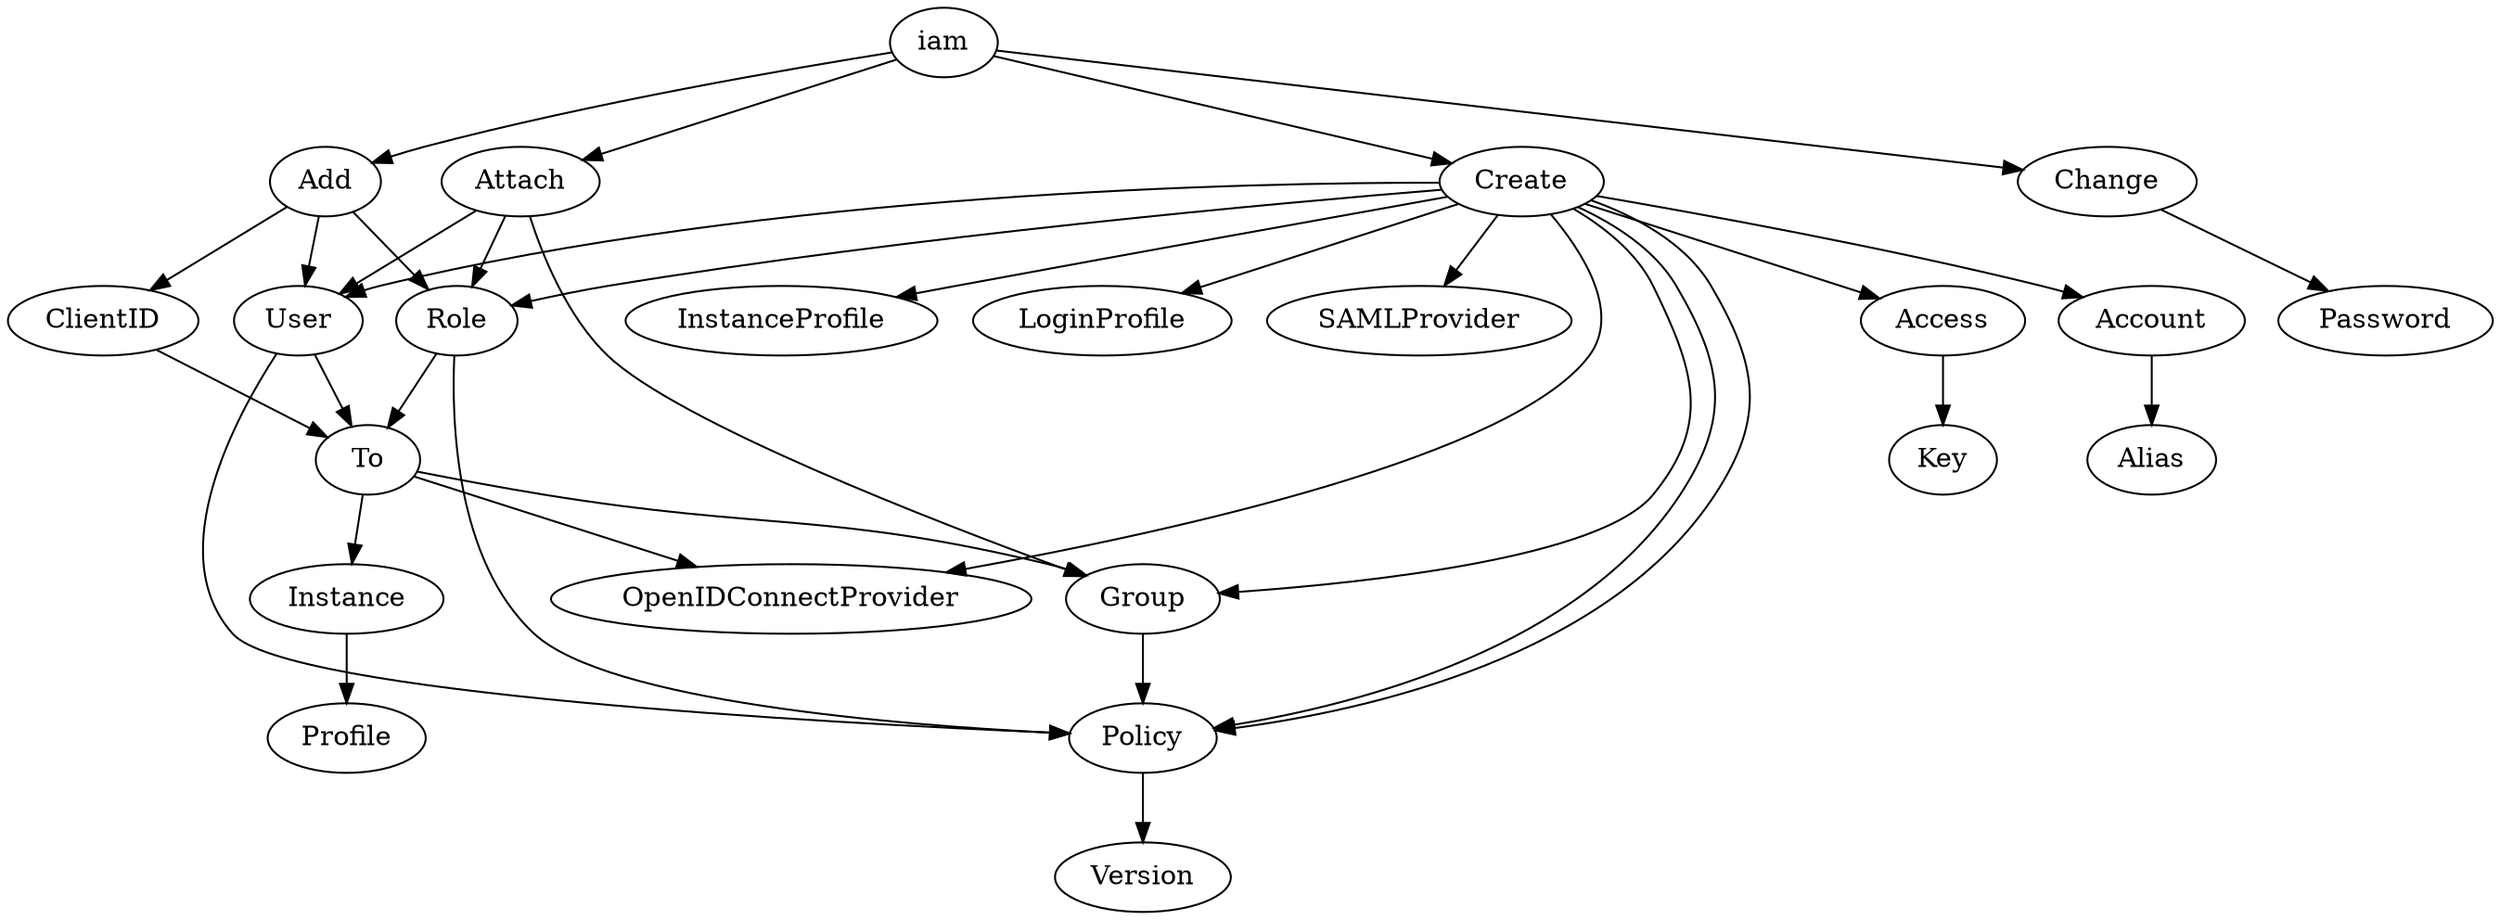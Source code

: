 digraph {
    iam:AddClientIDToOpenIDConnectProvider
    iam -> Add -> ClientID -> To -> OpenIDConnectProvider

    iam:AddRoleToInstanceProfile
    Add -> Role -> To -> Instance -> Profile

    iam:AddUserToGroup
    Add -> User -> To -> Group

    iam -> Attach

    iam:AttachGroupPolicy
    Attach -> Group -> Policy

    iam:AttachRolePolicy
    Attach -> Role -> Policy

    iam:AttachUserPolicy
    Attach -> User -> Policy

    iam:ChangePassword
    iam -> Change -> Password

    iam -> Create
    iam:CreateAccessKey
    Create -> Access -> Key
    iam:CreateAccountAlias
    Create -> Account -> Alias
    iam:CreateGroup
    Create -> Group
    iam:CreateInstanceProfile
    Create -> InstanceProfile
    iam:CreateLoginProfile
    Create -> LoginProfile
    iam:CreateOpenIDConnectProvider
    Create -> OpenIDConnectProvider
    iam:CreatePolicy
    Create -> Policy
    iam:CreatePolicyVersion
    Create -> Policy -> Version
    iam:CreateRole
    Create -> Role
    iam:CreateSAMLProvider
    Create -> SAMLProvider
    iam:CreateUser
    Create -> User
}